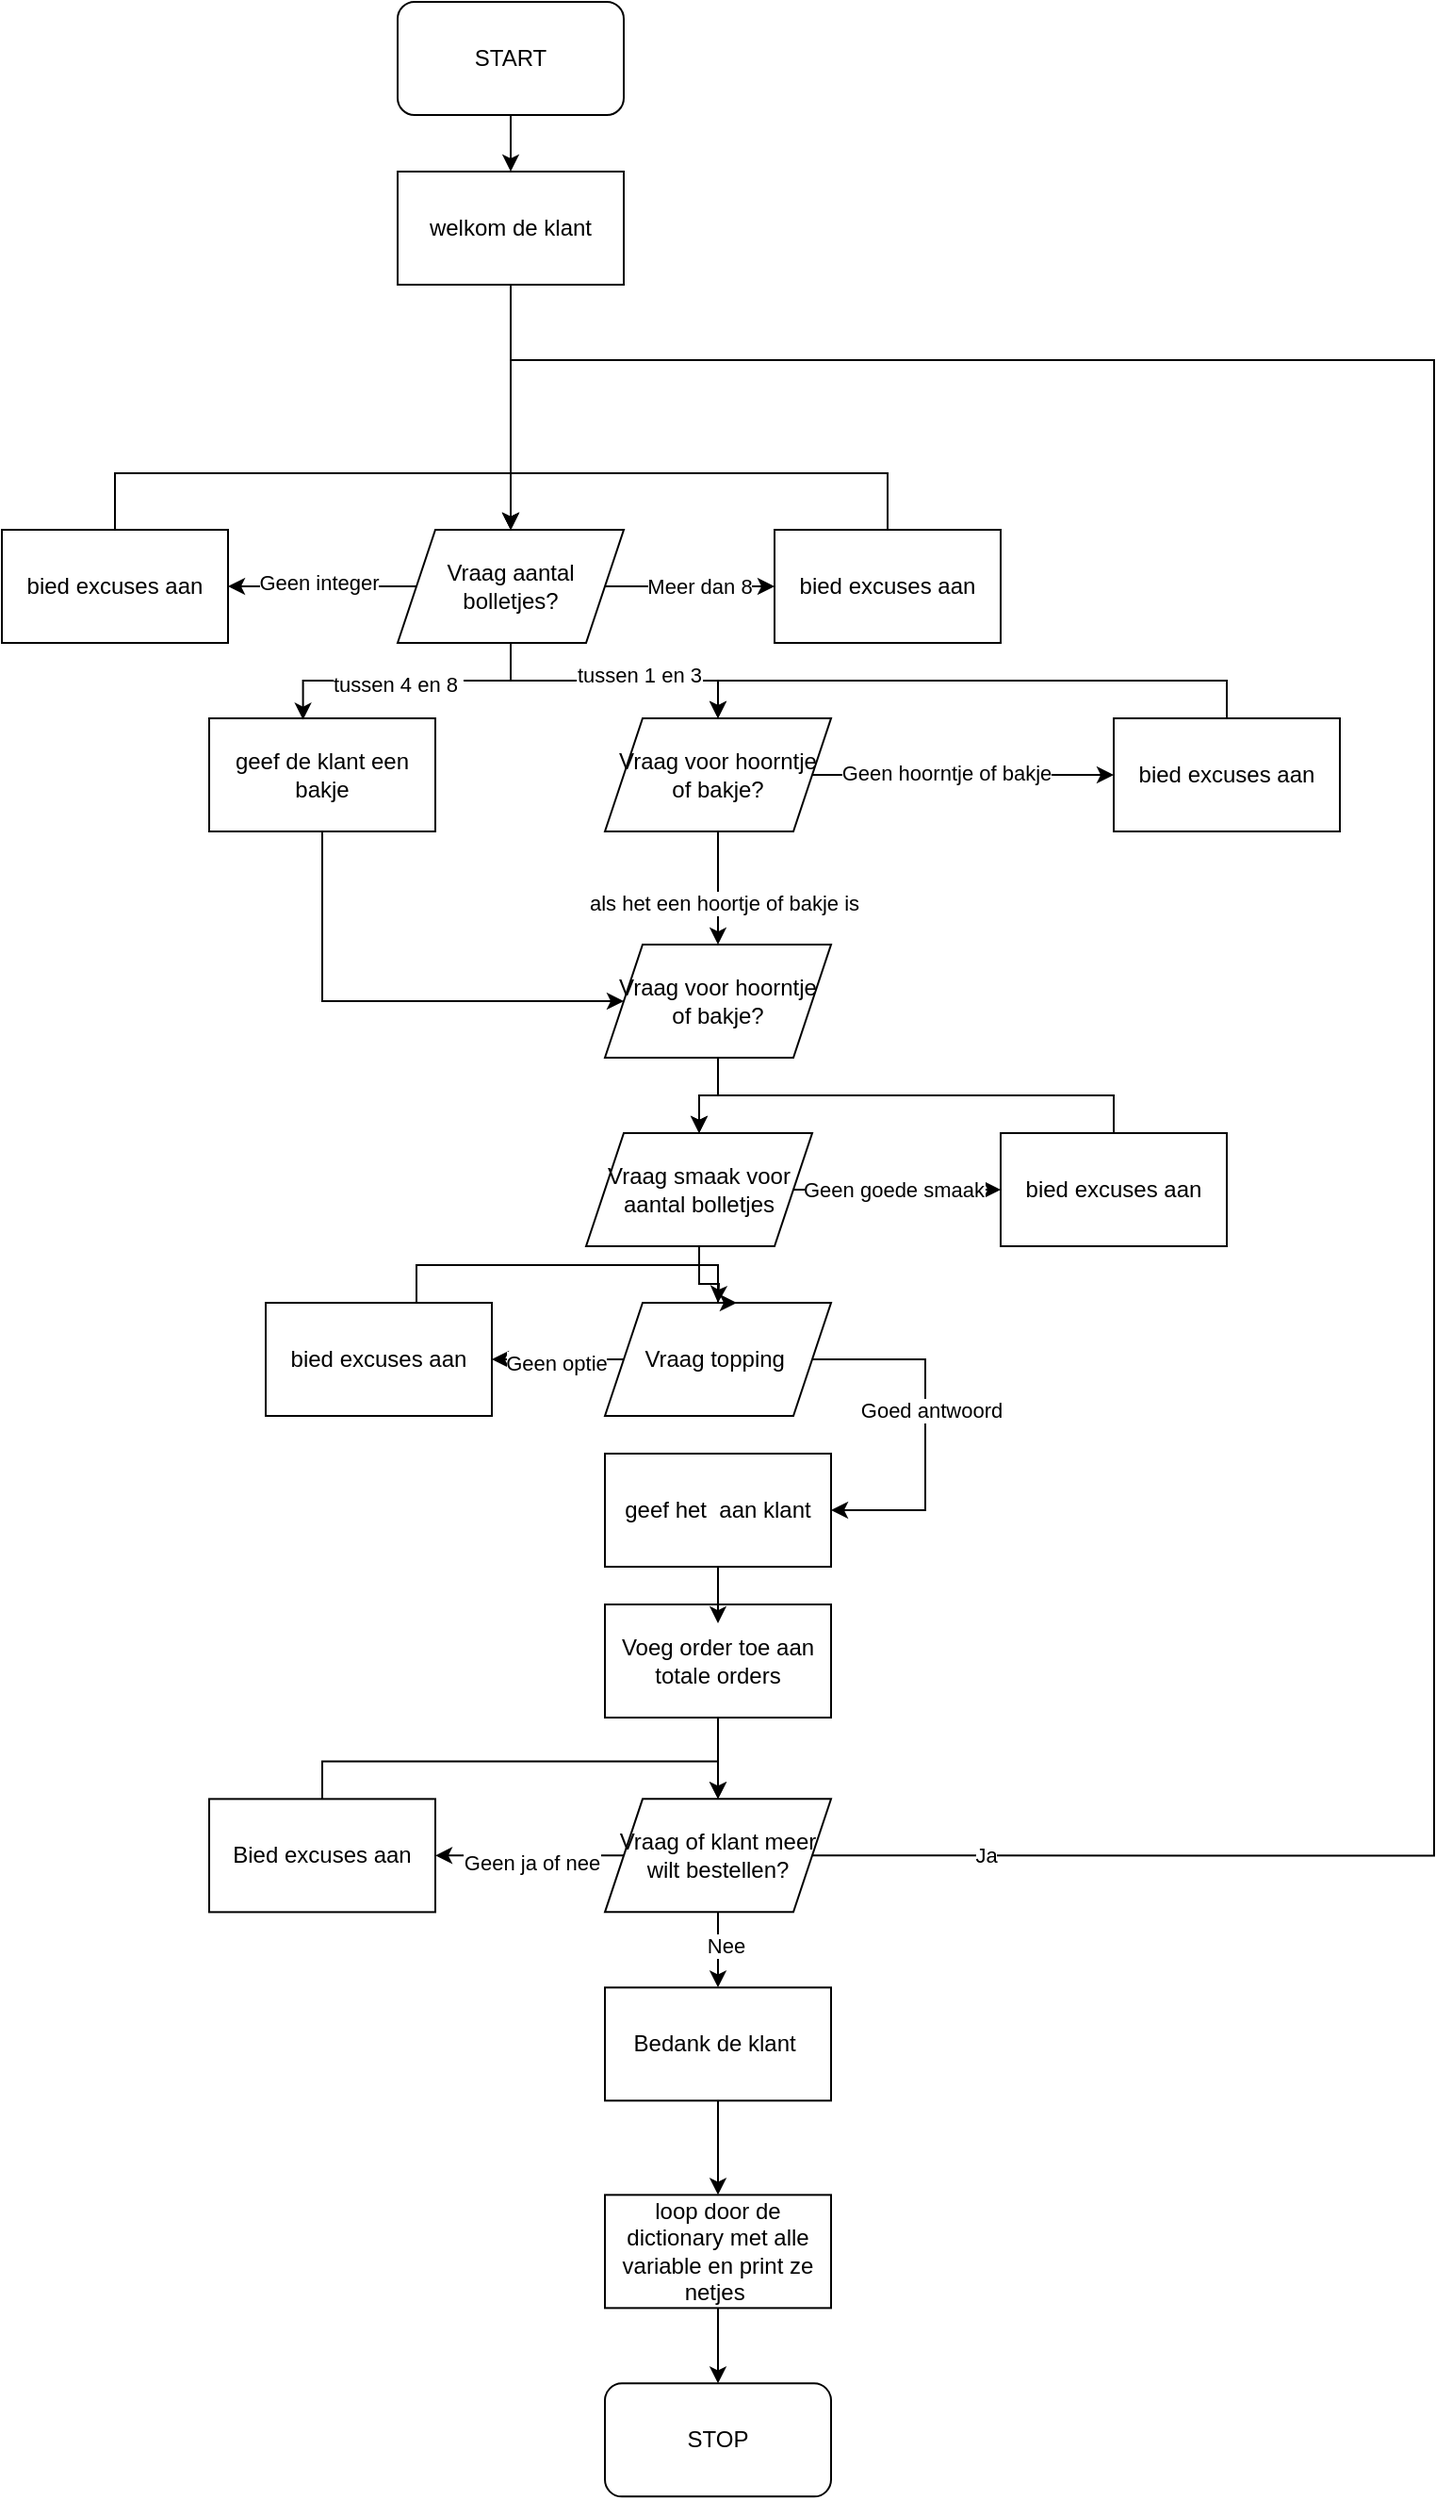 <mxfile version="22.0.3" type="device">
  <diagram name="Pagina-1" id="x_HgcXylL7boOuMKqr33">
    <mxGraphModel dx="2328" dy="713" grid="1" gridSize="10" guides="1" tooltips="1" connect="1" arrows="1" fold="1" page="1" pageScale="1" pageWidth="827" pageHeight="1169" math="0" shadow="0">
      <root>
        <mxCell id="0" />
        <mxCell id="1" parent="0" />
        <mxCell id="3opzVPZRNWy8DkOBu5dA-7" style="edgeStyle=orthogonalEdgeStyle;rounded=0;orthogonalLoop=1;jettySize=auto;html=1;" parent="1" source="3opzVPZRNWy8DkOBu5dA-3" target="3opzVPZRNWy8DkOBu5dA-4" edge="1">
          <mxGeometry relative="1" as="geometry" />
        </mxCell>
        <mxCell id="3opzVPZRNWy8DkOBu5dA-3" value="START" style="rounded=1;whiteSpace=wrap;html=1;" parent="1" vertex="1">
          <mxGeometry x="110" y="60" width="120" height="60" as="geometry" />
        </mxCell>
        <mxCell id="3opzVPZRNWy8DkOBu5dA-8" style="edgeStyle=orthogonalEdgeStyle;rounded=0;orthogonalLoop=1;jettySize=auto;html=1;entryX=0.5;entryY=0;entryDx=0;entryDy=0;" parent="1" source="3opzVPZRNWy8DkOBu5dA-4" target="3opzVPZRNWy8DkOBu5dA-6" edge="1">
          <mxGeometry relative="1" as="geometry" />
        </mxCell>
        <mxCell id="3opzVPZRNWy8DkOBu5dA-4" value="welkom de klant" style="rounded=0;whiteSpace=wrap;html=1;" parent="1" vertex="1">
          <mxGeometry x="110" y="150" width="120" height="60" as="geometry" />
        </mxCell>
        <mxCell id="3opzVPZRNWy8DkOBu5dA-13" style="edgeStyle=orthogonalEdgeStyle;rounded=0;orthogonalLoop=1;jettySize=auto;html=1;" parent="1" source="3opzVPZRNWy8DkOBu5dA-6" target="3opzVPZRNWy8DkOBu5dA-10" edge="1">
          <mxGeometry relative="1" as="geometry" />
        </mxCell>
        <mxCell id="3opzVPZRNWy8DkOBu5dA-15" value="tussen 1 en 3" style="edgeLabel;html=1;align=center;verticalAlign=middle;resizable=0;points=[];" parent="3opzVPZRNWy8DkOBu5dA-13" vertex="1" connectable="0">
          <mxGeometry x="0.165" y="3" relative="1" as="geometry">
            <mxPoint as="offset" />
          </mxGeometry>
        </mxCell>
        <mxCell id="3opzVPZRNWy8DkOBu5dA-18" style="edgeStyle=orthogonalEdgeStyle;rounded=0;orthogonalLoop=1;jettySize=auto;html=1;entryX=0;entryY=0.5;entryDx=0;entryDy=0;" parent="1" source="3opzVPZRNWy8DkOBu5dA-6" target="3opzVPZRNWy8DkOBu5dA-17" edge="1">
          <mxGeometry relative="1" as="geometry" />
        </mxCell>
        <mxCell id="3opzVPZRNWy8DkOBu5dA-20" value="Meer dan 8" style="edgeLabel;html=1;align=center;verticalAlign=middle;resizable=0;points=[];" parent="3opzVPZRNWy8DkOBu5dA-18" vertex="1" connectable="0">
          <mxGeometry x="0.289" y="-2" relative="1" as="geometry">
            <mxPoint x="-8" y="-2" as="offset" />
          </mxGeometry>
        </mxCell>
        <mxCell id="3opzVPZRNWy8DkOBu5dA-23" style="edgeStyle=orthogonalEdgeStyle;rounded=0;orthogonalLoop=1;jettySize=auto;html=1;" parent="1" source="3opzVPZRNWy8DkOBu5dA-6" target="3opzVPZRNWy8DkOBu5dA-22" edge="1">
          <mxGeometry relative="1" as="geometry" />
        </mxCell>
        <mxCell id="3opzVPZRNWy8DkOBu5dA-25" value="Geen integer" style="edgeLabel;html=1;align=center;verticalAlign=middle;resizable=0;points=[];" parent="3opzVPZRNWy8DkOBu5dA-23" vertex="1" connectable="0">
          <mxGeometry x="0.04" y="-2" relative="1" as="geometry">
            <mxPoint as="offset" />
          </mxGeometry>
        </mxCell>
        <mxCell id="3opzVPZRNWy8DkOBu5dA-6" value="Vraag aantal bolletjes?" style="shape=parallelogram;perimeter=parallelogramPerimeter;whiteSpace=wrap;html=1;fixedSize=1;" parent="1" vertex="1">
          <mxGeometry x="110" y="340" width="120" height="60" as="geometry" />
        </mxCell>
        <mxCell id="3opzVPZRNWy8DkOBu5dA-28" style="edgeStyle=orthogonalEdgeStyle;rounded=0;orthogonalLoop=1;jettySize=auto;html=1;entryX=0;entryY=0.5;entryDx=0;entryDy=0;" parent="1" source="3opzVPZRNWy8DkOBu5dA-10" target="3opzVPZRNWy8DkOBu5dA-27" edge="1">
          <mxGeometry relative="1" as="geometry" />
        </mxCell>
        <mxCell id="3opzVPZRNWy8DkOBu5dA-29" value="Geen hoorntje of bakje" style="edgeLabel;html=1;align=center;verticalAlign=middle;resizable=0;points=[];" parent="3opzVPZRNWy8DkOBu5dA-28" vertex="1" connectable="0">
          <mxGeometry x="-0.11" y="1" relative="1" as="geometry">
            <mxPoint as="offset" />
          </mxGeometry>
        </mxCell>
        <mxCell id="znIzttLq6tilm1fCVoMF-6" style="edgeStyle=orthogonalEdgeStyle;rounded=0;orthogonalLoop=1;jettySize=auto;html=1;entryX=0.5;entryY=0;entryDx=0;entryDy=0;" edge="1" parent="1" source="3opzVPZRNWy8DkOBu5dA-10" target="znIzttLq6tilm1fCVoMF-3">
          <mxGeometry relative="1" as="geometry" />
        </mxCell>
        <mxCell id="znIzttLq6tilm1fCVoMF-7" value="als het een hoortje of bakje is" style="edgeLabel;html=1;align=center;verticalAlign=middle;resizable=0;points=[];" vertex="1" connectable="0" parent="znIzttLq6tilm1fCVoMF-6">
          <mxGeometry x="0.285" y="3" relative="1" as="geometry">
            <mxPoint y="-1" as="offset" />
          </mxGeometry>
        </mxCell>
        <mxCell id="3opzVPZRNWy8DkOBu5dA-10" value="Vraag voor hoorntje of bakje?" style="shape=parallelogram;perimeter=parallelogramPerimeter;whiteSpace=wrap;html=1;fixedSize=1;" parent="1" vertex="1">
          <mxGeometry x="220" y="440" width="120" height="60" as="geometry" />
        </mxCell>
        <mxCell id="znIzttLq6tilm1fCVoMF-8" style="edgeStyle=orthogonalEdgeStyle;rounded=0;orthogonalLoop=1;jettySize=auto;html=1;entryX=0;entryY=0.5;entryDx=0;entryDy=0;" edge="1" parent="1" source="3opzVPZRNWy8DkOBu5dA-11" target="znIzttLq6tilm1fCVoMF-3">
          <mxGeometry relative="1" as="geometry">
            <Array as="points">
              <mxPoint x="70" y="590" />
            </Array>
          </mxGeometry>
        </mxCell>
        <mxCell id="3opzVPZRNWy8DkOBu5dA-11" value="geef de klant een bakje" style="rounded=0;whiteSpace=wrap;html=1;" parent="1" vertex="1">
          <mxGeometry x="10" y="440" width="120" height="60" as="geometry" />
        </mxCell>
        <mxCell id="3opzVPZRNWy8DkOBu5dA-12" style="edgeStyle=orthogonalEdgeStyle;rounded=0;orthogonalLoop=1;jettySize=auto;html=1;entryX=0.415;entryY=0.013;entryDx=0;entryDy=0;entryPerimeter=0;" parent="1" source="3opzVPZRNWy8DkOBu5dA-6" target="3opzVPZRNWy8DkOBu5dA-11" edge="1">
          <mxGeometry relative="1" as="geometry" />
        </mxCell>
        <mxCell id="3opzVPZRNWy8DkOBu5dA-14" value="tussen 4 en 8&amp;nbsp;" style="edgeLabel;html=1;align=center;verticalAlign=middle;resizable=0;points=[];" parent="3opzVPZRNWy8DkOBu5dA-12" vertex="1" connectable="0">
          <mxGeometry x="0.068" y="2" relative="1" as="geometry">
            <mxPoint as="offset" />
          </mxGeometry>
        </mxCell>
        <mxCell id="3opzVPZRNWy8DkOBu5dA-19" style="edgeStyle=orthogonalEdgeStyle;rounded=0;orthogonalLoop=1;jettySize=auto;html=1;entryX=0.5;entryY=0;entryDx=0;entryDy=0;" parent="1" source="3opzVPZRNWy8DkOBu5dA-17" target="3opzVPZRNWy8DkOBu5dA-6" edge="1">
          <mxGeometry relative="1" as="geometry">
            <Array as="points">
              <mxPoint x="370" y="310" />
              <mxPoint x="170" y="310" />
            </Array>
          </mxGeometry>
        </mxCell>
        <mxCell id="3opzVPZRNWy8DkOBu5dA-17" value="bied excuses aan" style="rounded=0;whiteSpace=wrap;html=1;" parent="1" vertex="1">
          <mxGeometry x="310" y="340" width="120" height="60" as="geometry" />
        </mxCell>
        <mxCell id="3opzVPZRNWy8DkOBu5dA-26" style="edgeStyle=orthogonalEdgeStyle;rounded=0;orthogonalLoop=1;jettySize=auto;html=1;entryX=0.5;entryY=0;entryDx=0;entryDy=0;" parent="1" source="3opzVPZRNWy8DkOBu5dA-22" target="3opzVPZRNWy8DkOBu5dA-6" edge="1">
          <mxGeometry relative="1" as="geometry">
            <Array as="points">
              <mxPoint x="-40" y="310" />
              <mxPoint x="170" y="310" />
            </Array>
          </mxGeometry>
        </mxCell>
        <mxCell id="3opzVPZRNWy8DkOBu5dA-22" value="bied excuses aan" style="rounded=0;whiteSpace=wrap;html=1;" parent="1" vertex="1">
          <mxGeometry x="-100" y="340" width="120" height="60" as="geometry" />
        </mxCell>
        <mxCell id="3opzVPZRNWy8DkOBu5dA-30" style="edgeStyle=orthogonalEdgeStyle;rounded=0;orthogonalLoop=1;jettySize=auto;html=1;entryX=0.5;entryY=0;entryDx=0;entryDy=0;" parent="1" source="3opzVPZRNWy8DkOBu5dA-27" target="3opzVPZRNWy8DkOBu5dA-10" edge="1">
          <mxGeometry relative="1" as="geometry">
            <Array as="points">
              <mxPoint x="550" y="420" />
              <mxPoint x="280" y="420" />
            </Array>
          </mxGeometry>
        </mxCell>
        <mxCell id="3opzVPZRNWy8DkOBu5dA-27" value="bied excuses aan" style="rounded=0;whiteSpace=wrap;html=1;" parent="1" vertex="1">
          <mxGeometry x="490" y="440" width="120" height="60" as="geometry" />
        </mxCell>
        <mxCell id="3opzVPZRNWy8DkOBu5dA-35" style="edgeStyle=orthogonalEdgeStyle;rounded=0;orthogonalLoop=1;jettySize=auto;html=1;" parent="1" target="3opzVPZRNWy8DkOBu5dA-39" edge="1" source="3opzVPZRNWy8DkOBu5dA-31">
          <mxGeometry relative="1" as="geometry">
            <mxPoint x="280" y="660" as="targetPoint" />
            <mxPoint x="280" y="680" as="sourcePoint" />
          </mxGeometry>
        </mxCell>
        <mxCell id="3opzVPZRNWy8DkOBu5dA-37" style="edgeStyle=orthogonalEdgeStyle;rounded=0;orthogonalLoop=1;jettySize=auto;html=1;entryX=0.5;entryY=0;entryDx=0;entryDy=0;exitX=1;exitY=0.5;exitDx=0;exitDy=0;" parent="1" source="3opzVPZRNWy8DkOBu5dA-39" target="3opzVPZRNWy8DkOBu5dA-6" edge="1">
          <mxGeometry relative="1" as="geometry">
            <mxPoint x="340" y="690" as="sourcePoint" />
            <Array as="points">
              <mxPoint x="660" y="1043" />
              <mxPoint x="660" y="250" />
              <mxPoint x="170" y="250" />
            </Array>
          </mxGeometry>
        </mxCell>
        <mxCell id="3opzVPZRNWy8DkOBu5dA-38" value="Ja" style="edgeLabel;html=1;align=center;verticalAlign=middle;resizable=0;points=[];" parent="3opzVPZRNWy8DkOBu5dA-37" vertex="1" connectable="0">
          <mxGeometry x="-0.89" y="-2" relative="1" as="geometry">
            <mxPoint x="-2" y="-2" as="offset" />
          </mxGeometry>
        </mxCell>
        <mxCell id="3opzVPZRNWy8DkOBu5dA-41" style="edgeStyle=orthogonalEdgeStyle;rounded=0;orthogonalLoop=1;jettySize=auto;html=1;" parent="1" source="3opzVPZRNWy8DkOBu5dA-39" target="3opzVPZRNWy8DkOBu5dA-40" edge="1">
          <mxGeometry relative="1" as="geometry" />
        </mxCell>
        <mxCell id="3opzVPZRNWy8DkOBu5dA-42" value="Nee" style="edgeLabel;html=1;align=center;verticalAlign=middle;resizable=0;points=[];" parent="3opzVPZRNWy8DkOBu5dA-41" vertex="1" connectable="0">
          <mxGeometry x="-0.133" y="4" relative="1" as="geometry">
            <mxPoint as="offset" />
          </mxGeometry>
        </mxCell>
        <mxCell id="3opzVPZRNWy8DkOBu5dA-46" style="edgeStyle=orthogonalEdgeStyle;rounded=0;orthogonalLoop=1;jettySize=auto;html=1;entryX=1;entryY=0.5;entryDx=0;entryDy=0;" parent="1" source="3opzVPZRNWy8DkOBu5dA-39" target="3opzVPZRNWy8DkOBu5dA-45" edge="1">
          <mxGeometry relative="1" as="geometry" />
        </mxCell>
        <mxCell id="3opzVPZRNWy8DkOBu5dA-48" value="Geen ja of nee" style="edgeLabel;html=1;align=center;verticalAlign=middle;resizable=0;points=[];" parent="3opzVPZRNWy8DkOBu5dA-46" vertex="1" connectable="0">
          <mxGeometry x="-0.017" y="4" relative="1" as="geometry">
            <mxPoint as="offset" />
          </mxGeometry>
        </mxCell>
        <mxCell id="3opzVPZRNWy8DkOBu5dA-39" value="Vraag of klant meer wilt bestellen?" style="shape=parallelogram;perimeter=parallelogramPerimeter;whiteSpace=wrap;html=1;fixedSize=1;" parent="1" vertex="1">
          <mxGeometry x="220" y="1013.18" width="120" height="60" as="geometry" />
        </mxCell>
        <mxCell id="yml2TsBebL-pL9bnMQK3-4" style="edgeStyle=orthogonalEdgeStyle;rounded=0;orthogonalLoop=1;jettySize=auto;html=1;" parent="1" source="3opzVPZRNWy8DkOBu5dA-40" target="yml2TsBebL-pL9bnMQK3-3" edge="1">
          <mxGeometry relative="1" as="geometry" />
        </mxCell>
        <mxCell id="3opzVPZRNWy8DkOBu5dA-40" value="Bedank de klant&amp;nbsp;" style="rounded=0;whiteSpace=wrap;html=1;" parent="1" vertex="1">
          <mxGeometry x="220" y="1113.18" width="120" height="60" as="geometry" />
        </mxCell>
        <mxCell id="3opzVPZRNWy8DkOBu5dA-43" value="STOP" style="rounded=1;whiteSpace=wrap;html=1;" parent="1" vertex="1">
          <mxGeometry x="220" y="1323.18" width="120" height="60" as="geometry" />
        </mxCell>
        <mxCell id="3opzVPZRNWy8DkOBu5dA-47" style="edgeStyle=orthogonalEdgeStyle;rounded=0;orthogonalLoop=1;jettySize=auto;html=1;entryX=0.5;entryY=0;entryDx=0;entryDy=0;" parent="1" source="3opzVPZRNWy8DkOBu5dA-45" target="3opzVPZRNWy8DkOBu5dA-39" edge="1">
          <mxGeometry relative="1" as="geometry">
            <Array as="points">
              <mxPoint x="70" y="993.18" />
              <mxPoint x="280" y="993.18" />
            </Array>
          </mxGeometry>
        </mxCell>
        <mxCell id="3opzVPZRNWy8DkOBu5dA-45" value="Bied excuses aan" style="rounded=0;whiteSpace=wrap;html=1;" parent="1" vertex="1">
          <mxGeometry x="10" y="1013.18" width="120" height="60" as="geometry" />
        </mxCell>
        <mxCell id="yml2TsBebL-pL9bnMQK3-5" style="edgeStyle=orthogonalEdgeStyle;rounded=0;orthogonalLoop=1;jettySize=auto;html=1;entryX=0.5;entryY=0;entryDx=0;entryDy=0;" parent="1" source="yml2TsBebL-pL9bnMQK3-3" target="3opzVPZRNWy8DkOBu5dA-43" edge="1">
          <mxGeometry relative="1" as="geometry" />
        </mxCell>
        <mxCell id="yml2TsBebL-pL9bnMQK3-3" value="loop door de dictionary met alle variable en print ze netjes&amp;nbsp;" style="rounded=0;whiteSpace=wrap;html=1;" parent="1" vertex="1">
          <mxGeometry x="220" y="1223.18" width="120" height="60" as="geometry" />
        </mxCell>
        <mxCell id="CISoUFIvcjtsNSV2RbBZ-3" value="Voeg order toe aan totale orders" style="rounded=0;whiteSpace=wrap;html=1;" parent="1" vertex="1">
          <mxGeometry x="220" y="910" width="120" height="60" as="geometry" />
        </mxCell>
        <mxCell id="CISoUFIvcjtsNSV2RbBZ-6" style="edgeStyle=orthogonalEdgeStyle;rounded=0;orthogonalLoop=1;jettySize=auto;html=1;entryX=0.5;entryY=0.167;entryDx=0;entryDy=0;entryPerimeter=0;" parent="1" source="3opzVPZRNWy8DkOBu5dA-31" target="CISoUFIvcjtsNSV2RbBZ-3" edge="1">
          <mxGeometry relative="1" as="geometry" />
        </mxCell>
        <mxCell id="3opzVPZRNWy8DkOBu5dA-31" value="geef het&amp;nbsp; aan klant" style="rounded=0;whiteSpace=wrap;html=1;" parent="1" vertex="1">
          <mxGeometry x="220" y="830" width="120" height="60" as="geometry" />
        </mxCell>
        <mxCell id="znIzttLq6tilm1fCVoMF-13" style="edgeStyle=orthogonalEdgeStyle;rounded=0;orthogonalLoop=1;jettySize=auto;html=1;entryX=0.5;entryY=0;entryDx=0;entryDy=0;" edge="1" parent="1" source="znIzttLq6tilm1fCVoMF-3" target="znIzttLq6tilm1fCVoMF-9">
          <mxGeometry relative="1" as="geometry" />
        </mxCell>
        <mxCell id="znIzttLq6tilm1fCVoMF-3" value="Vraag voor hoorntje of bakje?" style="shape=parallelogram;perimeter=parallelogramPerimeter;whiteSpace=wrap;html=1;fixedSize=1;" vertex="1" parent="1">
          <mxGeometry x="220" y="560" width="120" height="60" as="geometry" />
        </mxCell>
        <mxCell id="znIzttLq6tilm1fCVoMF-11" style="edgeStyle=orthogonalEdgeStyle;rounded=0;orthogonalLoop=1;jettySize=auto;html=1;entryX=0;entryY=0.5;entryDx=0;entryDy=0;" edge="1" parent="1" source="znIzttLq6tilm1fCVoMF-9" target="znIzttLq6tilm1fCVoMF-10">
          <mxGeometry relative="1" as="geometry" />
        </mxCell>
        <mxCell id="znIzttLq6tilm1fCVoMF-12" value="Geen goede smaak" style="edgeLabel;html=1;align=center;verticalAlign=middle;resizable=0;points=[];" vertex="1" connectable="0" parent="znIzttLq6tilm1fCVoMF-11">
          <mxGeometry x="-0.048" relative="1" as="geometry">
            <mxPoint as="offset" />
          </mxGeometry>
        </mxCell>
        <mxCell id="znIzttLq6tilm1fCVoMF-19" style="edgeStyle=orthogonalEdgeStyle;rounded=0;orthogonalLoop=1;jettySize=auto;html=1;" edge="1" parent="1" source="znIzttLq6tilm1fCVoMF-9">
          <mxGeometry relative="1" as="geometry">
            <mxPoint x="280.0" y="750" as="targetPoint" />
          </mxGeometry>
        </mxCell>
        <mxCell id="znIzttLq6tilm1fCVoMF-9" value="Vraag smaak voor aantal bolletjes" style="shape=parallelogram;perimeter=parallelogramPerimeter;whiteSpace=wrap;html=1;fixedSize=1;" vertex="1" parent="1">
          <mxGeometry x="210" y="660" width="120" height="60" as="geometry" />
        </mxCell>
        <mxCell id="znIzttLq6tilm1fCVoMF-14" style="edgeStyle=orthogonalEdgeStyle;rounded=0;orthogonalLoop=1;jettySize=auto;html=1;entryX=0.5;entryY=0;entryDx=0;entryDy=0;" edge="1" parent="1" source="znIzttLq6tilm1fCVoMF-10" target="znIzttLq6tilm1fCVoMF-9">
          <mxGeometry relative="1" as="geometry">
            <Array as="points">
              <mxPoint x="490" y="640" />
              <mxPoint x="270" y="640" />
            </Array>
          </mxGeometry>
        </mxCell>
        <mxCell id="znIzttLq6tilm1fCVoMF-10" value="bied excuses aan" style="rounded=0;whiteSpace=wrap;html=1;" vertex="1" parent="1">
          <mxGeometry x="430" y="660" width="120" height="60" as="geometry" />
        </mxCell>
        <mxCell id="znIzttLq6tilm1fCVoMF-17" style="edgeStyle=orthogonalEdgeStyle;rounded=0;orthogonalLoop=1;jettySize=auto;html=1;" edge="1" parent="1" source="znIzttLq6tilm1fCVoMF-15" target="znIzttLq6tilm1fCVoMF-16">
          <mxGeometry relative="1" as="geometry" />
        </mxCell>
        <mxCell id="znIzttLq6tilm1fCVoMF-20" value="Geen optie" style="edgeLabel;html=1;align=center;verticalAlign=middle;resizable=0;points=[];" vertex="1" connectable="0" parent="znIzttLq6tilm1fCVoMF-17">
          <mxGeometry x="0.043" y="2" relative="1" as="geometry">
            <mxPoint as="offset" />
          </mxGeometry>
        </mxCell>
        <mxCell id="znIzttLq6tilm1fCVoMF-21" style="edgeStyle=orthogonalEdgeStyle;rounded=0;orthogonalLoop=1;jettySize=auto;html=1;entryX=1;entryY=0.5;entryDx=0;entryDy=0;" edge="1" parent="1" source="znIzttLq6tilm1fCVoMF-15" target="3opzVPZRNWy8DkOBu5dA-31">
          <mxGeometry relative="1" as="geometry">
            <Array as="points">
              <mxPoint x="390" y="780" />
              <mxPoint x="390" y="860" />
            </Array>
          </mxGeometry>
        </mxCell>
        <mxCell id="znIzttLq6tilm1fCVoMF-22" value="Goed antwoord" style="edgeLabel;html=1;align=center;verticalAlign=middle;resizable=0;points=[];" vertex="1" connectable="0" parent="znIzttLq6tilm1fCVoMF-21">
          <mxGeometry x="-0.077" y="3" relative="1" as="geometry">
            <mxPoint y="-1" as="offset" />
          </mxGeometry>
        </mxCell>
        <mxCell id="znIzttLq6tilm1fCVoMF-15" value="Vraag topping&amp;nbsp;" style="shape=parallelogram;perimeter=parallelogramPerimeter;whiteSpace=wrap;html=1;fixedSize=1;" vertex="1" parent="1">
          <mxGeometry x="220" y="750" width="120" height="60" as="geometry" />
        </mxCell>
        <mxCell id="znIzttLq6tilm1fCVoMF-16" value="bied excuses aan" style="rounded=0;whiteSpace=wrap;html=1;" vertex="1" parent="1">
          <mxGeometry x="40" y="750" width="120" height="60" as="geometry" />
        </mxCell>
        <mxCell id="znIzttLq6tilm1fCVoMF-18" style="edgeStyle=orthogonalEdgeStyle;rounded=0;orthogonalLoop=1;jettySize=auto;html=1;entryX=0.583;entryY=0;entryDx=0;entryDy=0;entryPerimeter=0;" edge="1" parent="1" source="znIzttLq6tilm1fCVoMF-16" target="znIzttLq6tilm1fCVoMF-15">
          <mxGeometry relative="1" as="geometry">
            <Array as="points">
              <mxPoint x="120" y="730" />
              <mxPoint x="280" y="730" />
            </Array>
          </mxGeometry>
        </mxCell>
      </root>
    </mxGraphModel>
  </diagram>
</mxfile>
